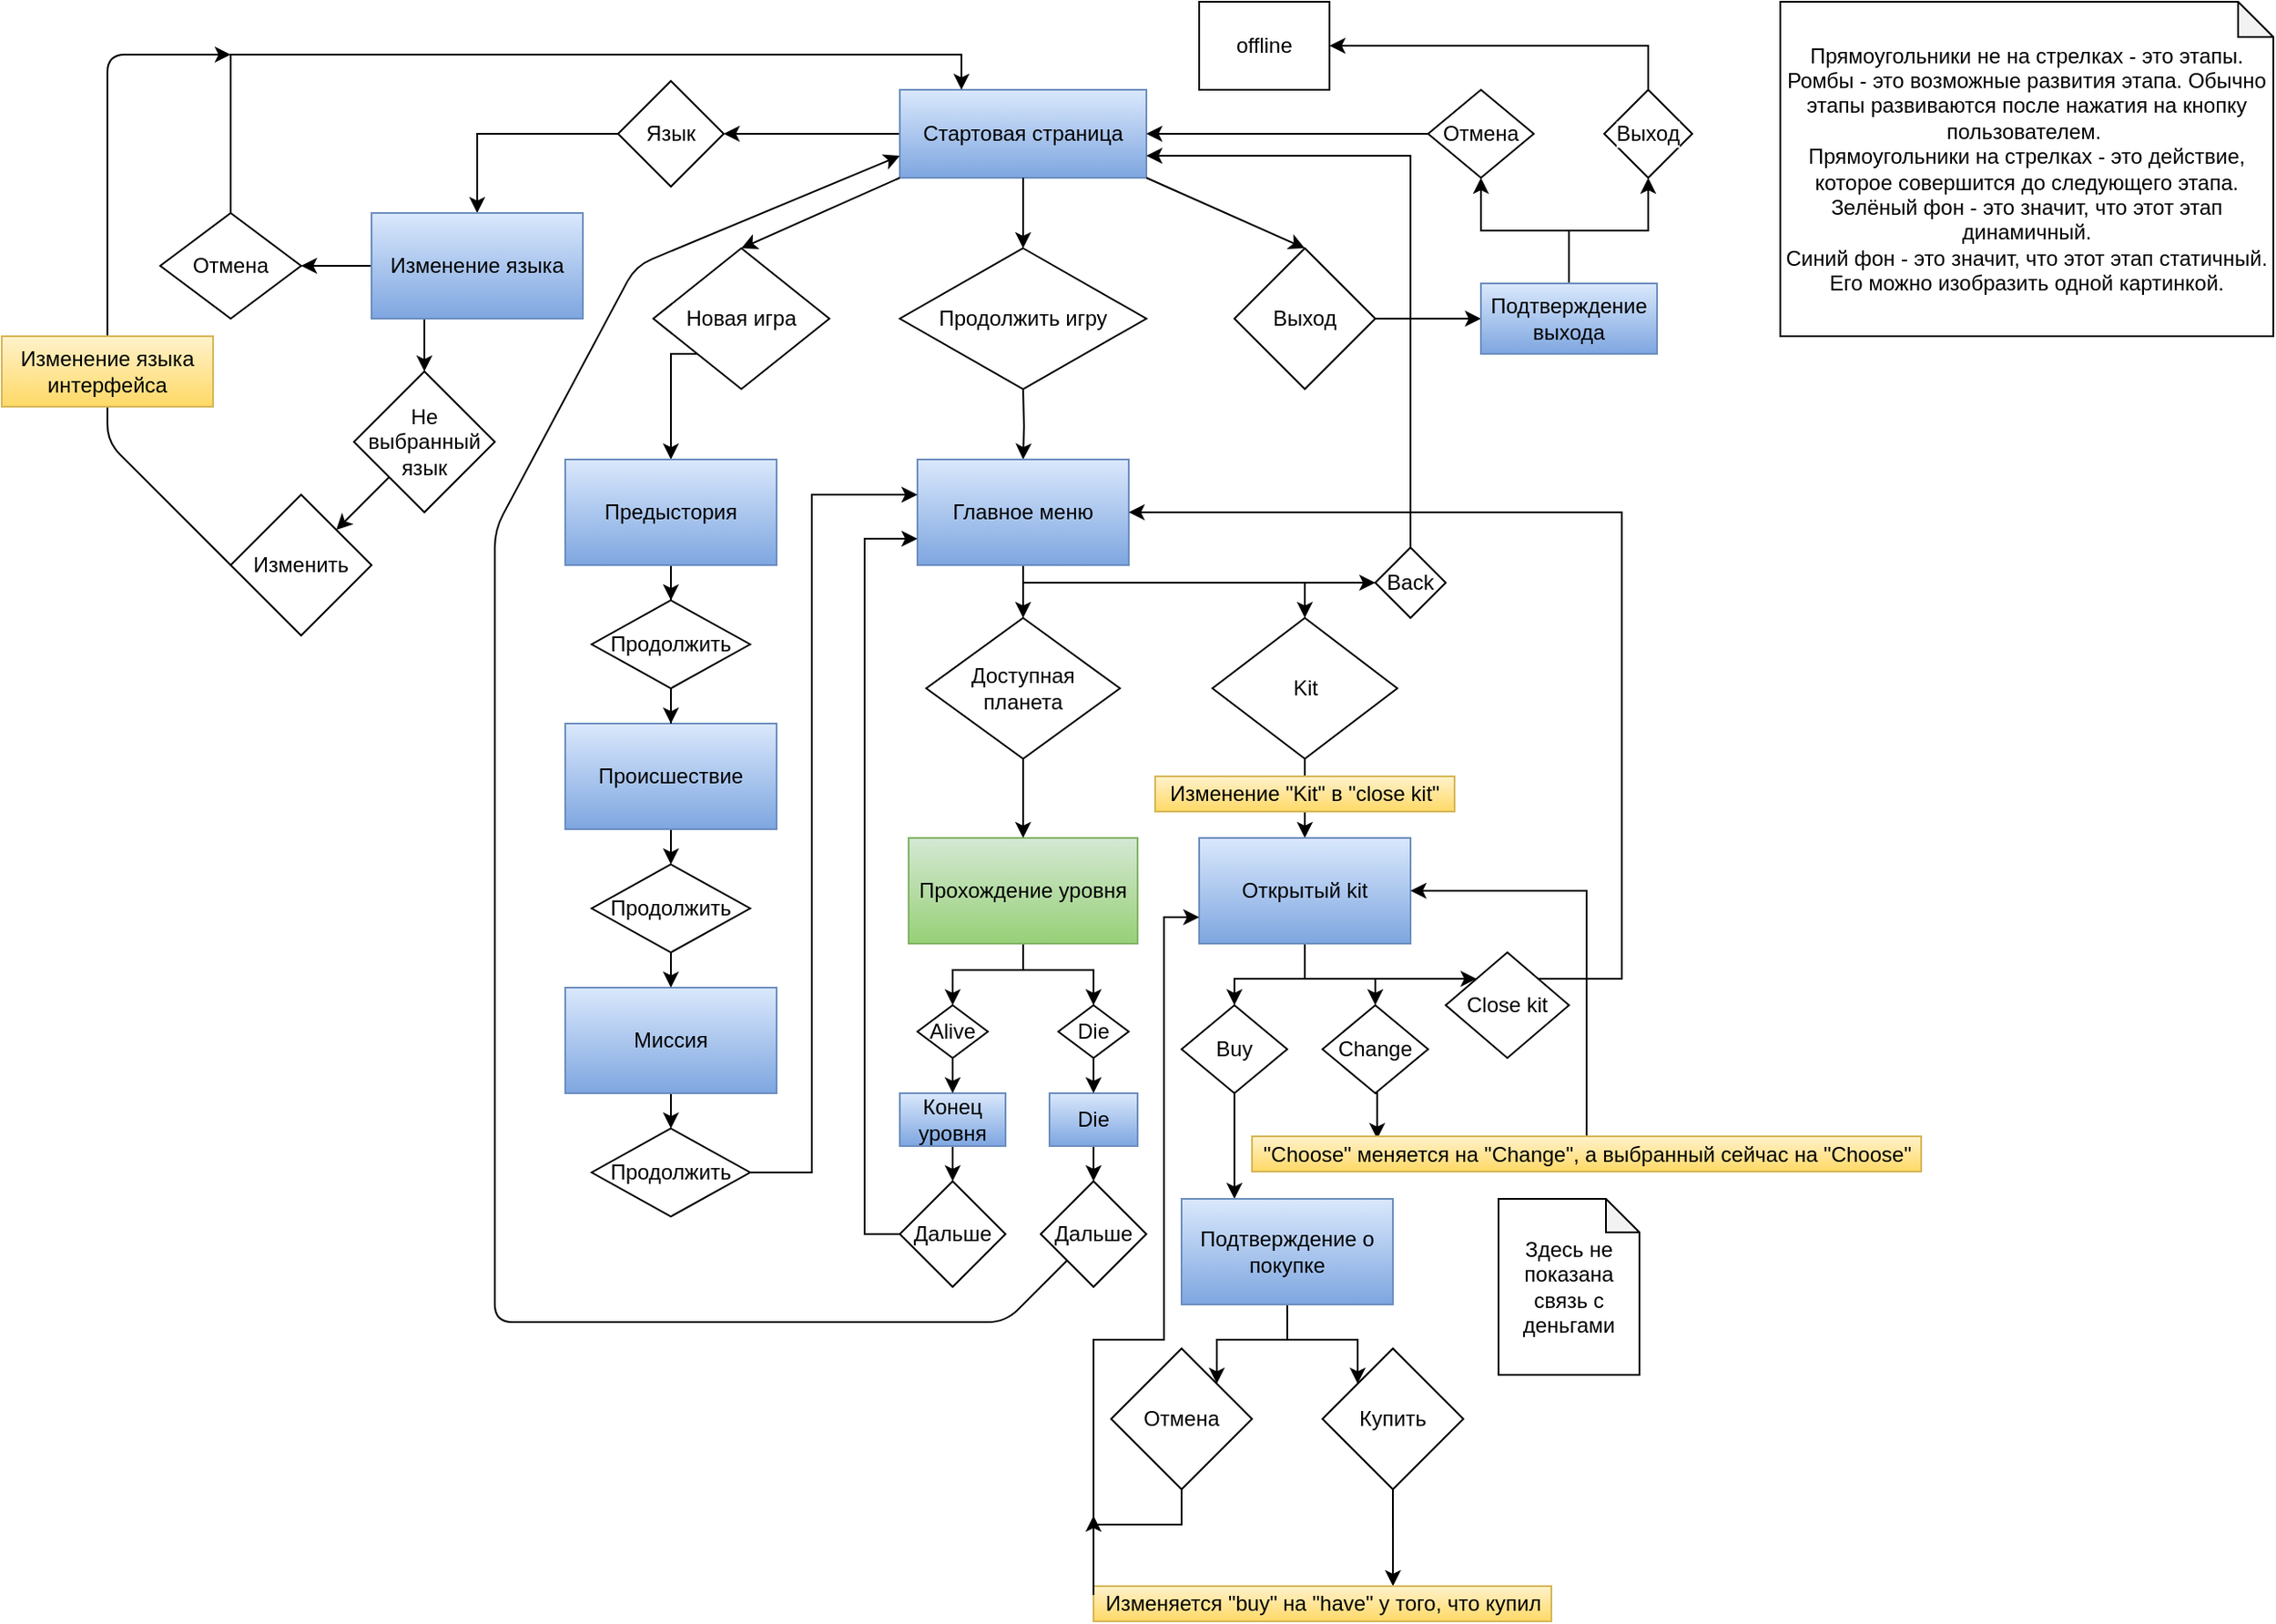 <mxfile version="13.7.9" type="device"><diagram id="LMqso98SSZtFs7VWV9Y2" name="Page-1"><mxGraphModel dx="2169" dy="856" grid="1" gridSize="10" guides="1" tooltips="1" connect="1" arrows="1" fold="1" page="1" pageScale="1" pageWidth="827" pageHeight="1169" math="0" shadow="0"><root><mxCell id="0"/><mxCell id="1" parent="0"/><mxCell id="xwokwFfjX6jwFdzUWsEj-1" style="edgeStyle=orthogonalEdgeStyle;rounded=0;orthogonalLoop=1;jettySize=auto;html=1;exitX=0;exitY=0.5;exitDx=0;exitDy=0;entryX=1;entryY=0.5;entryDx=0;entryDy=0;" parent="1" source="xwokwFfjX6jwFdzUWsEj-2" target="xwokwFfjX6jwFdzUWsEj-66" edge="1"><mxGeometry relative="1" as="geometry"/></mxCell><mxCell id="xwokwFfjX6jwFdzUWsEj-2" value="Стартовая страница" style="rounded=0;whiteSpace=wrap;html=1;gradientColor=#7ea6e0;fillColor=#dae8fc;strokeColor=#6c8ebf;" parent="1" vertex="1"><mxGeometry x="-300" y="60" width="140" height="50" as="geometry"/></mxCell><mxCell id="xwokwFfjX6jwFdzUWsEj-3" style="edgeStyle=orthogonalEdgeStyle;rounded=0;orthogonalLoop=1;jettySize=auto;html=1;" parent="1" target="xwokwFfjX6jwFdzUWsEj-10" edge="1"><mxGeometry relative="1" as="geometry"><mxPoint x="-230" y="230" as="sourcePoint"/></mxGeometry></mxCell><mxCell id="xwokwFfjX6jwFdzUWsEj-4" value="" style="endArrow=classic;html=1;exitX=0;exitY=1;exitDx=0;exitDy=0;entryX=0.5;entryY=0;entryDx=0;entryDy=0;" parent="1" source="xwokwFfjX6jwFdzUWsEj-2" target="xwokwFfjX6jwFdzUWsEj-17" edge="1"><mxGeometry width="50" height="50" relative="1" as="geometry"><mxPoint x="-220" y="470" as="sourcePoint"/><mxPoint x="-390" y="160" as="targetPoint"/></mxGeometry></mxCell><mxCell id="xwokwFfjX6jwFdzUWsEj-5" value="" style="endArrow=classic;html=1;exitX=1;exitY=1;exitDx=0;exitDy=0;entryX=0.5;entryY=0;entryDx=0;entryDy=0;" parent="1" source="xwokwFfjX6jwFdzUWsEj-2" target="xwokwFfjX6jwFdzUWsEj-19" edge="1"><mxGeometry width="50" height="50" relative="1" as="geometry"><mxPoint x="-220" y="470" as="sourcePoint"/><mxPoint x="-70" y="160" as="targetPoint"/></mxGeometry></mxCell><mxCell id="xwokwFfjX6jwFdzUWsEj-6" value="" style="endArrow=classic;html=1;entryX=0.5;entryY=0;entryDx=0;entryDy=0;exitX=0.5;exitY=1;exitDx=0;exitDy=0;" parent="1" source="xwokwFfjX6jwFdzUWsEj-2" target="xwokwFfjX6jwFdzUWsEj-20" edge="1"><mxGeometry width="50" height="50" relative="1" as="geometry"><mxPoint x="-220" y="470" as="sourcePoint"/><mxPoint x="-230" y="160" as="targetPoint"/></mxGeometry></mxCell><mxCell id="xwokwFfjX6jwFdzUWsEj-7" style="edgeStyle=orthogonalEdgeStyle;rounded=0;orthogonalLoop=1;jettySize=auto;html=1;exitX=0.5;exitY=1;exitDx=0;exitDy=0;entryX=0.5;entryY=0;entryDx=0;entryDy=0;" parent="1" source="xwokwFfjX6jwFdzUWsEj-10" target="xwokwFfjX6jwFdzUWsEj-38" edge="1"><mxGeometry relative="1" as="geometry"/></mxCell><mxCell id="xwokwFfjX6jwFdzUWsEj-8" style="edgeStyle=orthogonalEdgeStyle;rounded=0;orthogonalLoop=1;jettySize=auto;html=1;exitX=0.5;exitY=1;exitDx=0;exitDy=0;entryX=0.5;entryY=0;entryDx=0;entryDy=0;" parent="1" source="xwokwFfjX6jwFdzUWsEj-10" target="xwokwFfjX6jwFdzUWsEj-40" edge="1"><mxGeometry relative="1" as="geometry"><Array as="points"><mxPoint x="-230" y="340"/><mxPoint x="-70" y="340"/></Array></mxGeometry></mxCell><mxCell id="xwokwFfjX6jwFdzUWsEj-9" style="edgeStyle=orthogonalEdgeStyle;rounded=0;orthogonalLoop=1;jettySize=auto;html=1;exitX=0.5;exitY=1;exitDx=0;exitDy=0;entryX=0;entryY=0.5;entryDx=0;entryDy=0;" parent="1" source="xwokwFfjX6jwFdzUWsEj-10" target="xwokwFfjX6jwFdzUWsEj-64" edge="1"><mxGeometry relative="1" as="geometry"><mxPoint x="-20" y="340" as="targetPoint"/><Array as="points"><mxPoint x="-230" y="340"/></Array></mxGeometry></mxCell><mxCell id="xwokwFfjX6jwFdzUWsEj-10" value="Главное меню" style="whiteSpace=wrap;html=1;gradientColor=#7ea6e0;fillColor=#dae8fc;strokeColor=#6c8ebf;" parent="1" vertex="1"><mxGeometry x="-290" y="270" width="120" height="60" as="geometry"/></mxCell><mxCell id="7vkYGQEUL2gpD0XluTqc-18" style="edgeStyle=orthogonalEdgeStyle;rounded=0;orthogonalLoop=1;jettySize=auto;html=1;exitX=0.5;exitY=1;exitDx=0;exitDy=0;entryX=0.5;entryY=0;entryDx=0;entryDy=0;" edge="1" parent="1" source="xwokwFfjX6jwFdzUWsEj-12" target="7vkYGQEUL2gpD0XluTqc-16"><mxGeometry relative="1" as="geometry"><Array as="points"><mxPoint x="-230" y="560"/><mxPoint x="-270" y="560"/></Array></mxGeometry></mxCell><mxCell id="7vkYGQEUL2gpD0XluTqc-20" style="edgeStyle=orthogonalEdgeStyle;rounded=0;orthogonalLoop=1;jettySize=auto;html=1;exitX=0.5;exitY=1;exitDx=0;exitDy=0;entryX=0.5;entryY=0;entryDx=0;entryDy=0;" edge="1" parent="1" source="xwokwFfjX6jwFdzUWsEj-12" target="7vkYGQEUL2gpD0XluTqc-15"><mxGeometry relative="1" as="geometry"><Array as="points"><mxPoint x="-230" y="560"/><mxPoint x="-190" y="560"/></Array></mxGeometry></mxCell><mxCell id="xwokwFfjX6jwFdzUWsEj-12" value="Прохождение уровня" style="whiteSpace=wrap;html=1;labelBackgroundColor=none;fillColor=#d5e8d4;strokeColor=#82b366;gradientColor=#97d077;" parent="1" vertex="1"><mxGeometry x="-295" y="485" width="130" height="60" as="geometry"/></mxCell><mxCell id="xwokwFfjX6jwFdzUWsEj-13" style="edgeStyle=orthogonalEdgeStyle;rounded=0;orthogonalLoop=1;jettySize=auto;html=1;entryX=0;entryY=0.75;entryDx=0;entryDy=0;exitX=0;exitY=0.5;exitDx=0;exitDy=0;" parent="1" source="7vkYGQEUL2gpD0XluTqc-12" target="xwokwFfjX6jwFdzUWsEj-10" edge="1"><mxGeometry relative="1" as="geometry"><Array as="points"><mxPoint x="-320" y="710"/><mxPoint x="-320" y="315"/></Array></mxGeometry></mxCell><mxCell id="7vkYGQEUL2gpD0XluTqc-13" style="edgeStyle=orthogonalEdgeStyle;rounded=0;orthogonalLoop=1;jettySize=auto;html=1;exitX=0.5;exitY=1;exitDx=0;exitDy=0;entryX=0.5;entryY=0;entryDx=0;entryDy=0;" edge="1" parent="1" source="xwokwFfjX6jwFdzUWsEj-14" target="7vkYGQEUL2gpD0XluTqc-12"><mxGeometry relative="1" as="geometry"/></mxCell><mxCell id="xwokwFfjX6jwFdzUWsEj-14" value="Конец&lt;br&gt;уровня" style="whiteSpace=wrap;html=1;gradientColor=#7ea6e0;fillColor=#dae8fc;strokeColor=#6c8ebf;" parent="1" vertex="1"><mxGeometry x="-300" y="630" width="60" height="30" as="geometry"/></mxCell><mxCell id="xwokwFfjX6jwFdzUWsEj-15" value="offline" style="whiteSpace=wrap;html=1;" parent="1" vertex="1"><mxGeometry x="-130" y="10" width="74" height="50" as="geometry"/></mxCell><mxCell id="xwokwFfjX6jwFdzUWsEj-16" style="edgeStyle=orthogonalEdgeStyle;rounded=0;orthogonalLoop=1;jettySize=auto;html=1;exitX=0;exitY=1;exitDx=0;exitDy=0;entryX=0.5;entryY=0;entryDx=0;entryDy=0;" parent="1" source="xwokwFfjX6jwFdzUWsEj-17" target="xwokwFfjX6jwFdzUWsEj-24" edge="1"><mxGeometry relative="1" as="geometry"><Array as="points"><mxPoint x="-430" y="210"/></Array><mxPoint x="-430" y="260" as="targetPoint"/></mxGeometry></mxCell><mxCell id="xwokwFfjX6jwFdzUWsEj-17" value="&lt;span&gt;Новая игра&lt;/span&gt;" style="rhombus;whiteSpace=wrap;html=1;" parent="1" vertex="1"><mxGeometry x="-440" y="150" width="100" height="80" as="geometry"/></mxCell><mxCell id="xwokwFfjX6jwFdzUWsEj-18" style="edgeStyle=orthogonalEdgeStyle;rounded=0;orthogonalLoop=1;jettySize=auto;html=1;exitX=1;exitY=0.5;exitDx=0;exitDy=0;entryX=0;entryY=0.5;entryDx=0;entryDy=0;" parent="1" source="xwokwFfjX6jwFdzUWsEj-19" target="xwokwFfjX6jwFdzUWsEj-76" edge="1"><mxGeometry relative="1" as="geometry"/></mxCell><mxCell id="xwokwFfjX6jwFdzUWsEj-19" value="&lt;span&gt;Выход&lt;/span&gt;" style="rhombus;whiteSpace=wrap;html=1;" parent="1" vertex="1"><mxGeometry x="-110" y="150" width="80" height="80" as="geometry"/></mxCell><mxCell id="xwokwFfjX6jwFdzUWsEj-20" value="&lt;span&gt;Продолжить игру&lt;/span&gt;" style="rhombus;whiteSpace=wrap;html=1;" parent="1" vertex="1"><mxGeometry x="-300" y="150" width="140" height="80" as="geometry"/></mxCell><mxCell id="xwokwFfjX6jwFdzUWsEj-23" style="edgeStyle=orthogonalEdgeStyle;rounded=0;orthogonalLoop=1;jettySize=auto;html=1;entryX=0.5;entryY=0;entryDx=0;entryDy=0;" parent="1" source="xwokwFfjX6jwFdzUWsEj-24" target="xwokwFfjX6jwFdzUWsEj-33" edge="1"><mxGeometry relative="1" as="geometry"/></mxCell><mxCell id="xwokwFfjX6jwFdzUWsEj-24" value="Предыстория" style="whiteSpace=wrap;html=1;gradientColor=#7ea6e0;fillColor=#dae8fc;strokeColor=#6c8ebf;" parent="1" vertex="1"><mxGeometry x="-490" y="270" width="120" height="60" as="geometry"/></mxCell><mxCell id="xwokwFfjX6jwFdzUWsEj-25" style="edgeStyle=orthogonalEdgeStyle;rounded=0;orthogonalLoop=1;jettySize=auto;html=1;exitX=0.5;exitY=1;exitDx=0;exitDy=0;entryX=0.5;entryY=0;entryDx=0;entryDy=0;" parent="1" source="xwokwFfjX6jwFdzUWsEj-26" target="xwokwFfjX6jwFdzUWsEj-35" edge="1"><mxGeometry relative="1" as="geometry"/></mxCell><mxCell id="xwokwFfjX6jwFdzUWsEj-26" value="Происшествие" style="whiteSpace=wrap;html=1;gradientColor=#7ea6e0;fillColor=#dae8fc;strokeColor=#6c8ebf;" parent="1" vertex="1"><mxGeometry x="-490" y="420" width="120" height="60" as="geometry"/></mxCell><mxCell id="xwokwFfjX6jwFdzUWsEj-27" style="edgeStyle=orthogonalEdgeStyle;rounded=0;orthogonalLoop=1;jettySize=auto;html=1;exitX=1;exitY=0.5;exitDx=0;exitDy=0;" parent="1" source="xwokwFfjX6jwFdzUWsEj-36" edge="1"><mxGeometry relative="1" as="geometry"><mxPoint x="-290" y="290" as="targetPoint"/><Array as="points"><mxPoint x="-350" y="675"/><mxPoint x="-350" y="290"/></Array></mxGeometry></mxCell><mxCell id="xwokwFfjX6jwFdzUWsEj-28" style="edgeStyle=orthogonalEdgeStyle;rounded=0;orthogonalLoop=1;jettySize=auto;html=1;exitX=0.5;exitY=1;exitDx=0;exitDy=0;entryX=0.5;entryY=0;entryDx=0;entryDy=0;" parent="1" source="xwokwFfjX6jwFdzUWsEj-29" target="xwokwFfjX6jwFdzUWsEj-36" edge="1"><mxGeometry relative="1" as="geometry"/></mxCell><mxCell id="xwokwFfjX6jwFdzUWsEj-29" value="Миссия" style="whiteSpace=wrap;html=1;gradientColor=#7ea6e0;fillColor=#dae8fc;strokeColor=#6c8ebf;" parent="1" vertex="1"><mxGeometry x="-490" y="570" width="120" height="60" as="geometry"/></mxCell><mxCell id="xwokwFfjX6jwFdzUWsEj-32" style="edgeStyle=orthogonalEdgeStyle;rounded=0;orthogonalLoop=1;jettySize=auto;html=1;exitX=0.5;exitY=1;exitDx=0;exitDy=0;" parent="1" source="xwokwFfjX6jwFdzUWsEj-33" target="xwokwFfjX6jwFdzUWsEj-26" edge="1"><mxGeometry relative="1" as="geometry"/></mxCell><mxCell id="xwokwFfjX6jwFdzUWsEj-33" value="Продолжить" style="rhombus;whiteSpace=wrap;html=1;" parent="1" vertex="1"><mxGeometry x="-475" y="350" width="90" height="50" as="geometry"/></mxCell><mxCell id="xwokwFfjX6jwFdzUWsEj-34" style="edgeStyle=orthogonalEdgeStyle;rounded=0;orthogonalLoop=1;jettySize=auto;html=1;exitX=0.5;exitY=1;exitDx=0;exitDy=0;entryX=0.5;entryY=0;entryDx=0;entryDy=0;" parent="1" source="xwokwFfjX6jwFdzUWsEj-35" target="xwokwFfjX6jwFdzUWsEj-29" edge="1"><mxGeometry relative="1" as="geometry"/></mxCell><mxCell id="xwokwFfjX6jwFdzUWsEj-35" value="Продолжить" style="rhombus;whiteSpace=wrap;html=1;" parent="1" vertex="1"><mxGeometry x="-475" y="500" width="90" height="50" as="geometry"/></mxCell><mxCell id="xwokwFfjX6jwFdzUWsEj-36" value="Продолжить" style="rhombus;whiteSpace=wrap;html=1;" parent="1" vertex="1"><mxGeometry x="-475" y="650" width="90" height="50" as="geometry"/></mxCell><mxCell id="xwokwFfjX6jwFdzUWsEj-37" style="edgeStyle=orthogonalEdgeStyle;rounded=0;orthogonalLoop=1;jettySize=auto;html=1;entryX=0.5;entryY=0;entryDx=0;entryDy=0;" parent="1" source="xwokwFfjX6jwFdzUWsEj-38" target="xwokwFfjX6jwFdzUWsEj-12" edge="1"><mxGeometry relative="1" as="geometry"/></mxCell><mxCell id="xwokwFfjX6jwFdzUWsEj-38" value="Доступная&lt;br&gt;планета" style="rhombus;whiteSpace=wrap;html=1;" parent="1" vertex="1"><mxGeometry x="-285" y="360" width="110" height="80" as="geometry"/></mxCell><mxCell id="xwokwFfjX6jwFdzUWsEj-39" value="" style="edgeStyle=orthogonalEdgeStyle;rounded=0;orthogonalLoop=1;jettySize=auto;html=1;" parent="1" source="xwokwFfjX6jwFdzUWsEj-40" target="xwokwFfjX6jwFdzUWsEj-46" edge="1"><mxGeometry relative="1" as="geometry"/></mxCell><mxCell id="xwokwFfjX6jwFdzUWsEj-40" value="Kit" style="rhombus;whiteSpace=wrap;html=1;" parent="1" vertex="1"><mxGeometry x="-122.5" y="360" width="105" height="80" as="geometry"/></mxCell><mxCell id="xwokwFfjX6jwFdzUWsEj-41" style="edgeStyle=orthogonalEdgeStyle;rounded=0;orthogonalLoop=1;jettySize=auto;html=1;entryX=1;entryY=0.5;entryDx=0;entryDy=0;exitX=1;exitY=0;exitDx=0;exitDy=0;" parent="1" source="xwokwFfjX6jwFdzUWsEj-42" target="xwokwFfjX6jwFdzUWsEj-10" edge="1"><mxGeometry relative="1" as="geometry"><Array as="points"><mxPoint x="110" y="565"/><mxPoint x="110" y="300"/></Array></mxGeometry></mxCell><mxCell id="xwokwFfjX6jwFdzUWsEj-42" value="Close kit" style="rhombus;whiteSpace=wrap;html=1;" parent="1" vertex="1"><mxGeometry x="10" y="550" width="70" height="60" as="geometry"/></mxCell><mxCell id="xwokwFfjX6jwFdzUWsEj-43" style="edgeStyle=orthogonalEdgeStyle;rounded=0;orthogonalLoop=1;jettySize=auto;html=1;entryX=0.5;entryY=0;entryDx=0;entryDy=0;" parent="1" source="xwokwFfjX6jwFdzUWsEj-46" target="xwokwFfjX6jwFdzUWsEj-48" edge="1"><mxGeometry relative="1" as="geometry"/></mxCell><mxCell id="xwokwFfjX6jwFdzUWsEj-44" style="edgeStyle=orthogonalEdgeStyle;rounded=0;orthogonalLoop=1;jettySize=auto;html=1;exitX=0.5;exitY=1;exitDx=0;exitDy=0;entryX=0;entryY=0;entryDx=0;entryDy=0;" parent="1" source="xwokwFfjX6jwFdzUWsEj-46" target="xwokwFfjX6jwFdzUWsEj-42" edge="1"><mxGeometry relative="1" as="geometry"><Array as="points"><mxPoint x="-70" y="565"/></Array></mxGeometry></mxCell><mxCell id="xwokwFfjX6jwFdzUWsEj-45" style="edgeStyle=orthogonalEdgeStyle;rounded=0;orthogonalLoop=1;jettySize=auto;html=1;exitX=0.5;exitY=1;exitDx=0;exitDy=0;entryX=0.5;entryY=0;entryDx=0;entryDy=0;" parent="1" source="xwokwFfjX6jwFdzUWsEj-46" target="xwokwFfjX6jwFdzUWsEj-59" edge="1"><mxGeometry relative="1" as="geometry"/></mxCell><mxCell id="xwokwFfjX6jwFdzUWsEj-46" value="Открытый kit" style="whiteSpace=wrap;html=1;gradientColor=#7ea6e0;fillColor=#dae8fc;strokeColor=#6c8ebf;" parent="1" vertex="1"><mxGeometry x="-130" y="485" width="120" height="60" as="geometry"/></mxCell><mxCell id="xwokwFfjX6jwFdzUWsEj-47" value="" style="edgeStyle=orthogonalEdgeStyle;rounded=0;orthogonalLoop=1;jettySize=auto;html=1;entryX=0.25;entryY=0;entryDx=0;entryDy=0;" parent="1" source="xwokwFfjX6jwFdzUWsEj-48" target="xwokwFfjX6jwFdzUWsEj-51" edge="1"><mxGeometry relative="1" as="geometry"/></mxCell><mxCell id="xwokwFfjX6jwFdzUWsEj-48" value="Buy" style="rhombus;whiteSpace=wrap;html=1;" parent="1" vertex="1"><mxGeometry x="-140" y="580" width="60" height="50" as="geometry"/></mxCell><mxCell id="xwokwFfjX6jwFdzUWsEj-49" style="edgeStyle=orthogonalEdgeStyle;rounded=0;orthogonalLoop=1;jettySize=auto;html=1;exitX=0.5;exitY=1;exitDx=0;exitDy=0;entryX=0;entryY=0;entryDx=0;entryDy=0;" parent="1" source="xwokwFfjX6jwFdzUWsEj-51" target="xwokwFfjX6jwFdzUWsEj-53" edge="1"><mxGeometry relative="1" as="geometry"/></mxCell><mxCell id="xwokwFfjX6jwFdzUWsEj-50" style="edgeStyle=orthogonalEdgeStyle;rounded=0;orthogonalLoop=1;jettySize=auto;html=1;exitX=0.5;exitY=1;exitDx=0;exitDy=0;entryX=1;entryY=0;entryDx=0;entryDy=0;" parent="1" source="xwokwFfjX6jwFdzUWsEj-51" target="xwokwFfjX6jwFdzUWsEj-55" edge="1"><mxGeometry relative="1" as="geometry"/></mxCell><mxCell id="xwokwFfjX6jwFdzUWsEj-51" value="Подтверждение о покупке" style="whiteSpace=wrap;html=1;gradientColor=#7ea6e0;fillColor=#dae8fc;strokeColor=#6c8ebf;" parent="1" vertex="1"><mxGeometry x="-140" y="690" width="120" height="60" as="geometry"/></mxCell><mxCell id="xwokwFfjX6jwFdzUWsEj-52" style="edgeStyle=orthogonalEdgeStyle;rounded=0;orthogonalLoop=1;jettySize=auto;html=1;exitX=0.5;exitY=1;exitDx=0;exitDy=0;entryX=0.654;entryY=0;entryDx=0;entryDy=0;entryPerimeter=0;" parent="1" source="xwokwFfjX6jwFdzUWsEj-53" target="xwokwFfjX6jwFdzUWsEj-57" edge="1"><mxGeometry relative="1" as="geometry"/></mxCell><mxCell id="xwokwFfjX6jwFdzUWsEj-53" value="Купить" style="rhombus;whiteSpace=wrap;html=1;" parent="1" vertex="1"><mxGeometry x="-60" y="775" width="80" height="80" as="geometry"/></mxCell><mxCell id="xwokwFfjX6jwFdzUWsEj-54" style="edgeStyle=orthogonalEdgeStyle;rounded=0;orthogonalLoop=1;jettySize=auto;html=1;exitX=0.5;exitY=1;exitDx=0;exitDy=0;entryX=0;entryY=0.75;entryDx=0;entryDy=0;" parent="1" source="xwokwFfjX6jwFdzUWsEj-55" target="xwokwFfjX6jwFdzUWsEj-46" edge="1"><mxGeometry relative="1" as="geometry"><Array as="points"><mxPoint x="-140" y="875"/><mxPoint x="-190" y="875"/><mxPoint x="-190" y="770"/><mxPoint x="-150" y="770"/><mxPoint x="-150" y="530"/></Array></mxGeometry></mxCell><mxCell id="xwokwFfjX6jwFdzUWsEj-55" value="Отмена" style="rhombus;whiteSpace=wrap;html=1;" parent="1" vertex="1"><mxGeometry x="-180" y="775" width="80" height="80" as="geometry"/></mxCell><mxCell id="xwokwFfjX6jwFdzUWsEj-56" value="Прямоугольники не на стрелках - это этапы.&lt;br&gt;Ромбы - это возможные развития этапа. Обычно этапы развиваются после нажатия на кнопку пользователем.&amp;nbsp;&lt;br&gt;Прямоугольники на стрелках&amp;nbsp;- это действие, которое совершится до следующего этапа.&lt;br&gt;Зелёный фон - это значит, что этот этап динамичный.&lt;br&gt;Синий фон - это значит, что этот этап статичный. Его можно изобразить одной картинкой." style="shape=note;whiteSpace=wrap;html=1;backgroundOutline=1;darkOpacity=0.05;size=20;" parent="1" vertex="1"><mxGeometry x="200" y="10" width="280" height="190" as="geometry"/></mxCell><mxCell id="xwokwFfjX6jwFdzUWsEj-57" value="Изменяется &quot;buy&quot; на &quot;have&quot; у того, что купил" style="text;html=1;align=center;verticalAlign=middle;resizable=0;points=[];autosize=1;strokeColor=#d6b656;gradientColor=#ffd966;fillColor=#fff2cc;" parent="1" vertex="1"><mxGeometry x="-190" y="910" width="260" height="20" as="geometry"/></mxCell><mxCell id="7vkYGQEUL2gpD0XluTqc-3" style="edgeStyle=orthogonalEdgeStyle;rounded=0;orthogonalLoop=1;jettySize=auto;html=1;exitX=0.5;exitY=1;exitDx=0;exitDy=0;entryX=0.187;entryY=0.075;entryDx=0;entryDy=0;entryPerimeter=0;" edge="1" parent="1" source="xwokwFfjX6jwFdzUWsEj-59" target="xwokwFfjX6jwFdzUWsEj-62"><mxGeometry relative="1" as="geometry"/></mxCell><mxCell id="xwokwFfjX6jwFdzUWsEj-59" value="Change" style="rhombus;whiteSpace=wrap;html=1;strokeColor=#000000;" parent="1" vertex="1"><mxGeometry x="-60" y="580" width="60" height="50" as="geometry"/></mxCell><mxCell id="xwokwFfjX6jwFdzUWsEj-60" value="" style="endArrow=classic;html=1;exitX=0;exitY=0.25;exitDx=0;exitDy=0;exitPerimeter=0;" parent="1" source="xwokwFfjX6jwFdzUWsEj-57" edge="1"><mxGeometry width="50" height="50" relative="1" as="geometry"><mxPoint x="-300" y="780" as="sourcePoint"/><mxPoint x="-190" y="870" as="targetPoint"/></mxGeometry></mxCell><mxCell id="xwokwFfjX6jwFdzUWsEj-61" style="edgeStyle=orthogonalEdgeStyle;rounded=0;orthogonalLoop=1;jettySize=auto;html=1;entryX=1;entryY=0.5;entryDx=0;entryDy=0;" parent="1" source="xwokwFfjX6jwFdzUWsEj-62" target="xwokwFfjX6jwFdzUWsEj-46" edge="1"><mxGeometry relative="1" as="geometry"/></mxCell><mxCell id="xwokwFfjX6jwFdzUWsEj-62" value="&quot;Choose&quot; меняется на &quot;&lt;span&gt;Change&lt;/span&gt;&quot;, а выбранный сейчас на &quot;Choose&quot;" style="text;html=1;align=center;verticalAlign=middle;resizable=0;points=[];autosize=1;strokeColor=#d6b656;gradientColor=#ffd966;fillColor=#fff2cc;" parent="1" vertex="1"><mxGeometry x="-100" y="654.5" width="380" height="20" as="geometry"/></mxCell><mxCell id="xwokwFfjX6jwFdzUWsEj-63" style="edgeStyle=orthogonalEdgeStyle;rounded=0;orthogonalLoop=1;jettySize=auto;html=1;entryX=1;entryY=0.75;entryDx=0;entryDy=0;" parent="1" source="xwokwFfjX6jwFdzUWsEj-64" target="xwokwFfjX6jwFdzUWsEj-2" edge="1"><mxGeometry relative="1" as="geometry"><mxPoint x="-10" y="90" as="targetPoint"/><Array as="points"><mxPoint x="-10" y="98"/></Array></mxGeometry></mxCell><mxCell id="xwokwFfjX6jwFdzUWsEj-64" value="Back" style="rhombus;whiteSpace=wrap;html=1;strokeColor=#000000;" parent="1" vertex="1"><mxGeometry x="-30" y="320" width="40" height="40" as="geometry"/></mxCell><mxCell id="xwokwFfjX6jwFdzUWsEj-65" style="edgeStyle=orthogonalEdgeStyle;rounded=0;orthogonalLoop=1;jettySize=auto;html=1;exitX=0;exitY=0.5;exitDx=0;exitDy=0;entryX=0.5;entryY=0;entryDx=0;entryDy=0;" parent="1" source="xwokwFfjX6jwFdzUWsEj-66" target="xwokwFfjX6jwFdzUWsEj-69" edge="1"><mxGeometry relative="1" as="geometry"/></mxCell><mxCell id="xwokwFfjX6jwFdzUWsEj-66" value="Язык" style="rhombus;whiteSpace=wrap;html=1;" parent="1" vertex="1"><mxGeometry x="-460" y="55" width="60" height="60" as="geometry"/></mxCell><mxCell id="xwokwFfjX6jwFdzUWsEj-67" style="edgeStyle=orthogonalEdgeStyle;rounded=0;orthogonalLoop=1;jettySize=auto;html=1;exitX=0;exitY=0.5;exitDx=0;exitDy=0;entryX=1;entryY=0.5;entryDx=0;entryDy=0;" parent="1" source="xwokwFfjX6jwFdzUWsEj-69" target="xwokwFfjX6jwFdzUWsEj-72" edge="1"><mxGeometry relative="1" as="geometry"/></mxCell><mxCell id="7vkYGQEUL2gpD0XluTqc-6" style="edgeStyle=orthogonalEdgeStyle;rounded=0;orthogonalLoop=1;jettySize=auto;html=1;exitX=0.25;exitY=1;exitDx=0;exitDy=0;entryX=0.5;entryY=0;entryDx=0;entryDy=0;" edge="1" parent="1" source="xwokwFfjX6jwFdzUWsEj-69" target="7vkYGQEUL2gpD0XluTqc-5"><mxGeometry relative="1" as="geometry"/></mxCell><mxCell id="xwokwFfjX6jwFdzUWsEj-69" value="Изменение языка" style="whiteSpace=wrap;html=1;gradientColor=#7ea6e0;fillColor=#dae8fc;strokeColor=#6c8ebf;" parent="1" vertex="1"><mxGeometry x="-600" y="130" width="120" height="60" as="geometry"/></mxCell><mxCell id="xwokwFfjX6jwFdzUWsEj-70" value="Изменить" style="rhombus;whiteSpace=wrap;html=1;" parent="1" vertex="1"><mxGeometry x="-680" y="290" width="80" height="80" as="geometry"/></mxCell><mxCell id="xwokwFfjX6jwFdzUWsEj-71" style="edgeStyle=orthogonalEdgeStyle;rounded=0;orthogonalLoop=1;jettySize=auto;html=1;exitX=0.5;exitY=0;exitDx=0;exitDy=0;entryX=0.25;entryY=0;entryDx=0;entryDy=0;" parent="1" source="xwokwFfjX6jwFdzUWsEj-72" target="xwokwFfjX6jwFdzUWsEj-2" edge="1"><mxGeometry relative="1" as="geometry"/></mxCell><mxCell id="xwokwFfjX6jwFdzUWsEj-72" value="Отмена" style="rhombus;whiteSpace=wrap;html=1;" parent="1" vertex="1"><mxGeometry x="-720" y="130" width="80" height="60" as="geometry"/></mxCell><mxCell id="xwokwFfjX6jwFdzUWsEj-73" value="" style="endArrow=classic;html=1;exitX=0;exitY=0.5;exitDx=0;exitDy=0;" parent="1" source="xwokwFfjX6jwFdzUWsEj-70" edge="1"><mxGeometry relative="1" as="geometry"><mxPoint x="-320" y="390" as="sourcePoint"/><mxPoint x="-680" y="40" as="targetPoint"/><Array as="points"><mxPoint x="-750" y="260"/><mxPoint x="-750" y="40"/></Array></mxGeometry></mxCell><mxCell id="xwokwFfjX6jwFdzUWsEj-74" style="edgeStyle=orthogonalEdgeStyle;rounded=0;orthogonalLoop=1;jettySize=auto;html=1;entryX=0.5;entryY=1;entryDx=0;entryDy=0;" parent="1" source="xwokwFfjX6jwFdzUWsEj-76" target="xwokwFfjX6jwFdzUWsEj-80" edge="1"><mxGeometry relative="1" as="geometry"/></mxCell><mxCell id="xwokwFfjX6jwFdzUWsEj-75" style="edgeStyle=orthogonalEdgeStyle;rounded=0;orthogonalLoop=1;jettySize=auto;html=1;entryX=0.5;entryY=1;entryDx=0;entryDy=0;" parent="1" source="xwokwFfjX6jwFdzUWsEj-76" target="xwokwFfjX6jwFdzUWsEj-78" edge="1"><mxGeometry relative="1" as="geometry"><Array as="points"><mxPoint x="80" y="140"/><mxPoint x="125" y="140"/></Array></mxGeometry></mxCell><mxCell id="xwokwFfjX6jwFdzUWsEj-76" value="Подтверждение выхода" style="whiteSpace=wrap;html=1;labelBackgroundColor=none;fillColor=#dae8fc;strokeColor=#6c8ebf;gradientColor=#7ea6e0;" parent="1" vertex="1"><mxGeometry x="30" y="170" width="100" height="40" as="geometry"/></mxCell><mxCell id="xwokwFfjX6jwFdzUWsEj-77" style="edgeStyle=orthogonalEdgeStyle;rounded=0;orthogonalLoop=1;jettySize=auto;html=1;entryX=1;entryY=0.5;entryDx=0;entryDy=0;" parent="1" source="xwokwFfjX6jwFdzUWsEj-78" target="xwokwFfjX6jwFdzUWsEj-15" edge="1"><mxGeometry relative="1" as="geometry"><Array as="points"><mxPoint x="125" y="35"/></Array></mxGeometry></mxCell><mxCell id="xwokwFfjX6jwFdzUWsEj-78" value="Выход" style="rhombus;whiteSpace=wrap;html=1;labelBackgroundColor=#ffffff;fillColor=none;" parent="1" vertex="1"><mxGeometry x="100" y="60" width="50" height="50" as="geometry"/></mxCell><mxCell id="xwokwFfjX6jwFdzUWsEj-79" style="edgeStyle=orthogonalEdgeStyle;rounded=0;orthogonalLoop=1;jettySize=auto;html=1;exitX=0;exitY=0.5;exitDx=0;exitDy=0;entryX=1;entryY=0.5;entryDx=0;entryDy=0;" parent="1" source="xwokwFfjX6jwFdzUWsEj-80" target="xwokwFfjX6jwFdzUWsEj-2" edge="1"><mxGeometry relative="1" as="geometry"/></mxCell><mxCell id="xwokwFfjX6jwFdzUWsEj-80" value="Отмена" style="rhombus;whiteSpace=wrap;html=1;" parent="1" vertex="1"><mxGeometry y="60" width="60" height="50" as="geometry"/></mxCell><mxCell id="xwokwFfjX6jwFdzUWsEj-81" value="Изменение языка&lt;br&gt;интерфейса" style="rounded=0;whiteSpace=wrap;html=1;labelBackgroundColor=none;fillColor=#fff2cc;gradientColor=#ffd966;strokeColor=#d6b656;" parent="1" vertex="1"><mxGeometry x="-810" y="200" width="120" height="40" as="geometry"/></mxCell><mxCell id="7vkYGQEUL2gpD0XluTqc-1" value="Изменение &quot;Kit&quot; в &quot;close kit&quot;" style="whiteSpace=wrap;html=1;fillColor=#fff2cc;strokeColor=#d6b656;gradientColor=#ffd966;" vertex="1" parent="1"><mxGeometry x="-155" y="450" width="170" height="20" as="geometry"/></mxCell><mxCell id="7vkYGQEUL2gpD0XluTqc-5" value="Не выбранный&lt;br&gt;язык" style="rhombus;whiteSpace=wrap;html=1;" vertex="1" parent="1"><mxGeometry x="-610" y="220" width="80" height="80" as="geometry"/></mxCell><mxCell id="7vkYGQEUL2gpD0XluTqc-9" value="" style="endArrow=classic;html=1;exitX=0;exitY=1;exitDx=0;exitDy=0;entryX=1;entryY=0;entryDx=0;entryDy=0;" edge="1" parent="1" source="7vkYGQEUL2gpD0XluTqc-5" target="xwokwFfjX6jwFdzUWsEj-70"><mxGeometry width="50" height="50" relative="1" as="geometry"><mxPoint x="-640" y="330" as="sourcePoint"/><mxPoint x="-570" y="360" as="targetPoint"/><Array as="points"/></mxGeometry></mxCell><mxCell id="7vkYGQEUL2gpD0XluTqc-10" value="Здесь не показана связь с деньгами" style="shape=note;whiteSpace=wrap;html=1;backgroundOutline=1;darkOpacity=0.05;size=19;" vertex="1" parent="1"><mxGeometry x="40" y="690" width="80" height="100" as="geometry"/></mxCell><mxCell id="7vkYGQEUL2gpD0XluTqc-12" value="Дальше" style="rhombus;whiteSpace=wrap;html=1;" vertex="1" parent="1"><mxGeometry x="-300" y="680" width="60" height="60" as="geometry"/></mxCell><mxCell id="7vkYGQEUL2gpD0XluTqc-25" style="edgeStyle=orthogonalEdgeStyle;rounded=0;orthogonalLoop=1;jettySize=auto;html=1;exitX=0.5;exitY=1;exitDx=0;exitDy=0;entryX=0.5;entryY=0;entryDx=0;entryDy=0;" edge="1" parent="1" source="7vkYGQEUL2gpD0XluTqc-14" target="7vkYGQEUL2gpD0XluTqc-24"><mxGeometry relative="1" as="geometry"/></mxCell><mxCell id="7vkYGQEUL2gpD0XluTqc-14" value="Die" style="whiteSpace=wrap;html=1;gradientColor=#7ea6e0;fillColor=#dae8fc;strokeColor=#6c8ebf;" vertex="1" parent="1"><mxGeometry x="-215" y="630" width="50" height="30" as="geometry"/></mxCell><mxCell id="7vkYGQEUL2gpD0XluTqc-21" style="edgeStyle=orthogonalEdgeStyle;rounded=0;orthogonalLoop=1;jettySize=auto;html=1;exitX=0.5;exitY=1;exitDx=0;exitDy=0;entryX=0.5;entryY=0;entryDx=0;entryDy=0;" edge="1" parent="1" source="7vkYGQEUL2gpD0XluTqc-15" target="7vkYGQEUL2gpD0XluTqc-14"><mxGeometry relative="1" as="geometry"/></mxCell><mxCell id="7vkYGQEUL2gpD0XluTqc-15" value="Die" style="rhombus;whiteSpace=wrap;html=1;" vertex="1" parent="1"><mxGeometry x="-210" y="580" width="40" height="30" as="geometry"/></mxCell><mxCell id="7vkYGQEUL2gpD0XluTqc-22" style="edgeStyle=orthogonalEdgeStyle;rounded=0;orthogonalLoop=1;jettySize=auto;html=1;exitX=0.5;exitY=1;exitDx=0;exitDy=0;entryX=0.5;entryY=0;entryDx=0;entryDy=0;" edge="1" parent="1" source="7vkYGQEUL2gpD0XluTqc-16" target="xwokwFfjX6jwFdzUWsEj-14"><mxGeometry relative="1" as="geometry"/></mxCell><mxCell id="7vkYGQEUL2gpD0XluTqc-16" value="Alive" style="rhombus;whiteSpace=wrap;html=1;" vertex="1" parent="1"><mxGeometry x="-290" y="580" width="40" height="30" as="geometry"/></mxCell><mxCell id="7vkYGQEUL2gpD0XluTqc-24" value="Дальше" style="rhombus;whiteSpace=wrap;html=1;" vertex="1" parent="1"><mxGeometry x="-220" y="680" width="60" height="60" as="geometry"/></mxCell><mxCell id="7vkYGQEUL2gpD0XluTqc-27" value="" style="endArrow=classic;html=1;exitX=0;exitY=1;exitDx=0;exitDy=0;entryX=0;entryY=0.75;entryDx=0;entryDy=0;" edge="1" parent="1" source="7vkYGQEUL2gpD0XluTqc-24" target="xwokwFfjX6jwFdzUWsEj-2"><mxGeometry width="50" height="50" relative="1" as="geometry"><mxPoint x="-290" y="550" as="sourcePoint"/><mxPoint x="-240" y="500" as="targetPoint"/><Array as="points"><mxPoint x="-240" y="760"/><mxPoint x="-530" y="760"/><mxPoint x="-530" y="310"/><mxPoint x="-450" y="160"/></Array></mxGeometry></mxCell></root></mxGraphModel></diagram></mxfile>